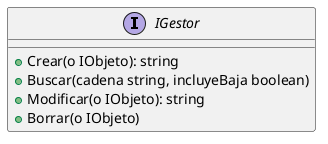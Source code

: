 @startuml IGestor
interface IGestor{
    + Crear(o IObjeto): string
    + Buscar(cadena string, incluyeBaja boolean)
    + Modificar(o IObjeto): string
    + Borrar(o IObjeto)
}
@enduml